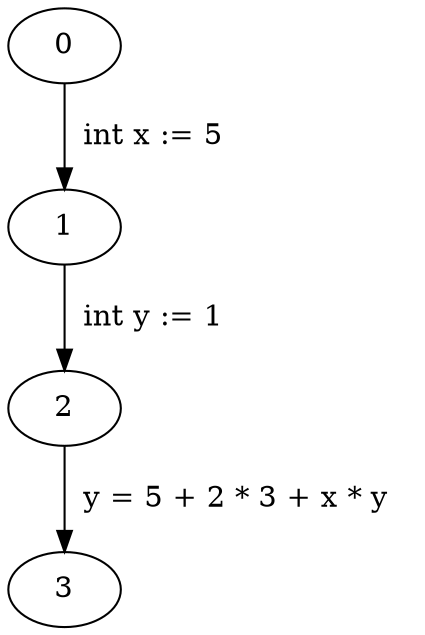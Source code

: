 digraph ProgramGraph{
"0" -> "1" [label="  int x := 5   "] 
"1" -> "2" [label="  int y := 1   "] 
"2" -> "3" [label="  y = 5 + 2 * 3 + x * y   "] 
}